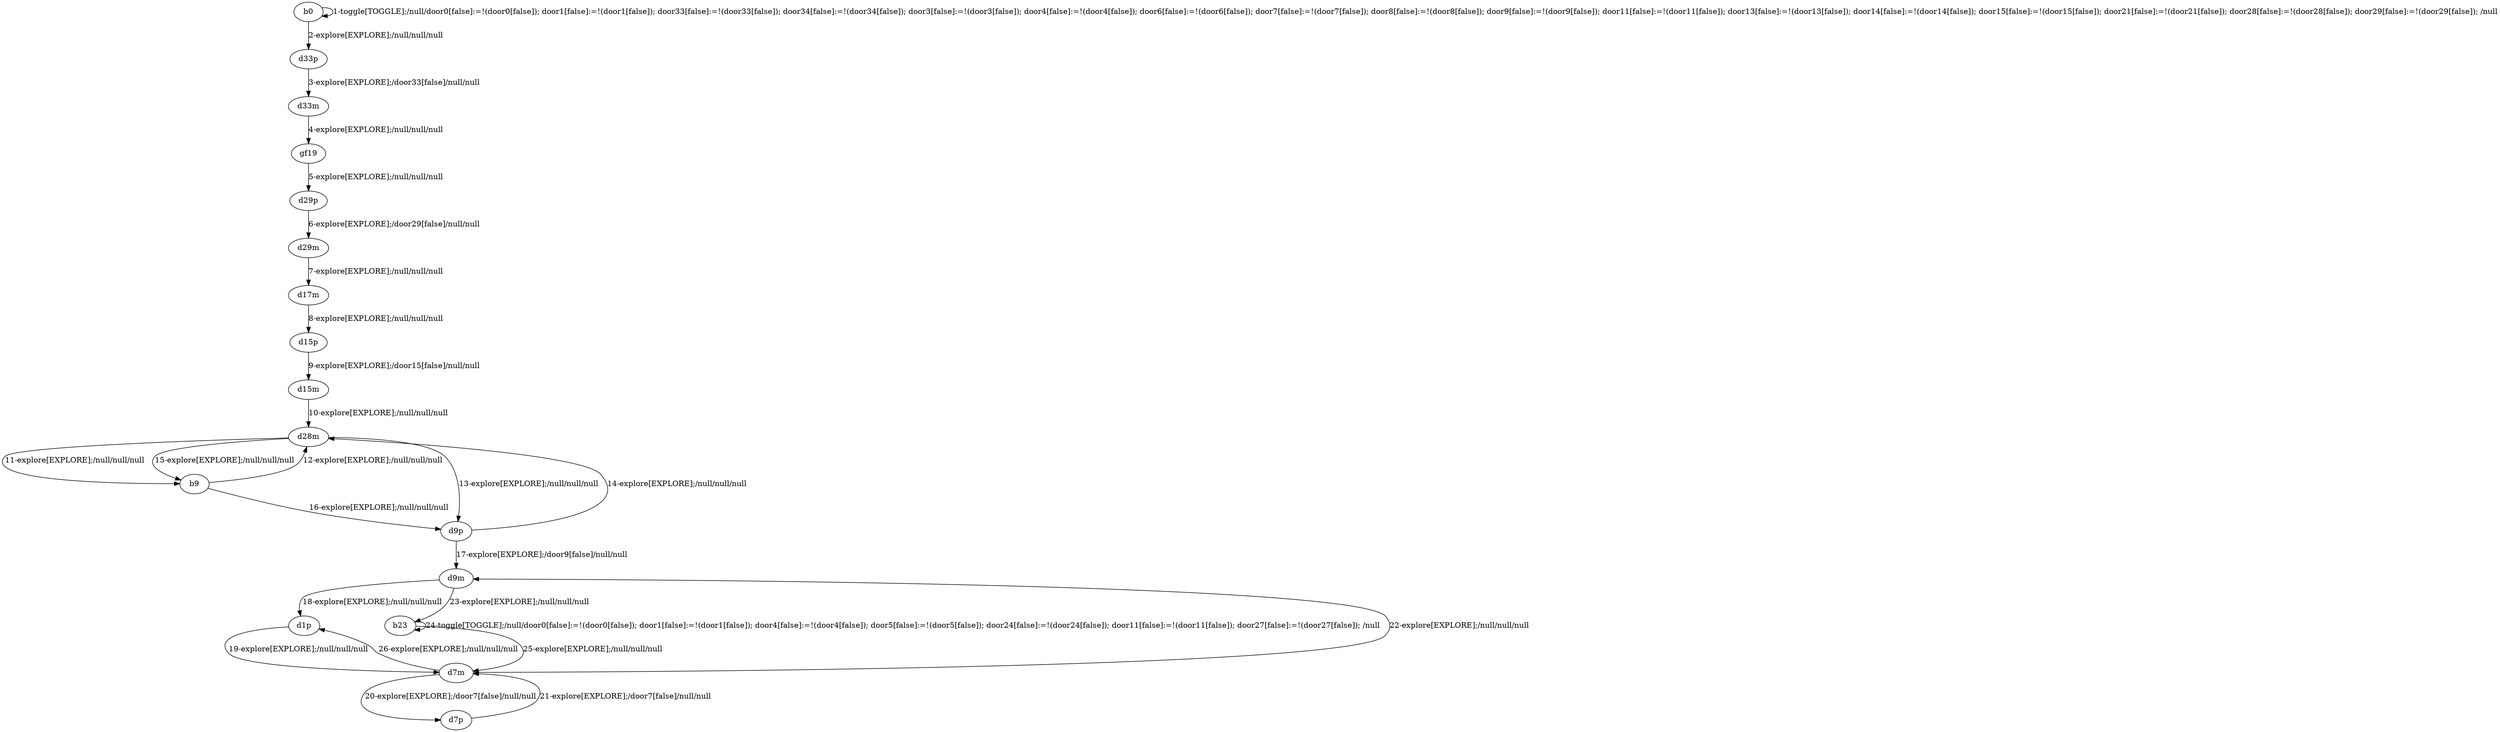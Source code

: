 # Total number of goals covered by this test: 3
# d28m --> d9p
# d1p --> d7m
# b9 --> d28m

digraph g {
"b0" -> "b0" [label = "1-toggle[TOGGLE];/null/door0[false]:=!(door0[false]); door1[false]:=!(door1[false]); door33[false]:=!(door33[false]); door34[false]:=!(door34[false]); door3[false]:=!(door3[false]); door4[false]:=!(door4[false]); door6[false]:=!(door6[false]); door7[false]:=!(door7[false]); door8[false]:=!(door8[false]); door9[false]:=!(door9[false]); door11[false]:=!(door11[false]); door13[false]:=!(door13[false]); door14[false]:=!(door14[false]); door15[false]:=!(door15[false]); door21[false]:=!(door21[false]); door28[false]:=!(door28[false]); door29[false]:=!(door29[false]); /null"];
"b0" -> "d33p" [label = "2-explore[EXPLORE];/null/null/null"];
"d33p" -> "d33m" [label = "3-explore[EXPLORE];/door33[false]/null/null"];
"d33m" -> "gf19" [label = "4-explore[EXPLORE];/null/null/null"];
"gf19" -> "d29p" [label = "5-explore[EXPLORE];/null/null/null"];
"d29p" -> "d29m" [label = "6-explore[EXPLORE];/door29[false]/null/null"];
"d29m" -> "d17m" [label = "7-explore[EXPLORE];/null/null/null"];
"d17m" -> "d15p" [label = "8-explore[EXPLORE];/null/null/null"];
"d15p" -> "d15m" [label = "9-explore[EXPLORE];/door15[false]/null/null"];
"d15m" -> "d28m" [label = "10-explore[EXPLORE];/null/null/null"];
"d28m" -> "b9" [label = "11-explore[EXPLORE];/null/null/null"];
"b9" -> "d28m" [label = "12-explore[EXPLORE];/null/null/null"];
"d28m" -> "d9p" [label = "13-explore[EXPLORE];/null/null/null"];
"d9p" -> "d28m" [label = "14-explore[EXPLORE];/null/null/null"];
"d28m" -> "b9" [label = "15-explore[EXPLORE];/null/null/null"];
"b9" -> "d9p" [label = "16-explore[EXPLORE];/null/null/null"];
"d9p" -> "d9m" [label = "17-explore[EXPLORE];/door9[false]/null/null"];
"d9m" -> "d1p" [label = "18-explore[EXPLORE];/null/null/null"];
"d1p" -> "d7m" [label = "19-explore[EXPLORE];/null/null/null"];
"d7m" -> "d7p" [label = "20-explore[EXPLORE];/door7[false]/null/null"];
"d7p" -> "d7m" [label = "21-explore[EXPLORE];/door7[false]/null/null"];
"d7m" -> "d9m" [label = "22-explore[EXPLORE];/null/null/null"];
"d9m" -> "b23" [label = "23-explore[EXPLORE];/null/null/null"];
"b23" -> "b23" [label = "24-toggle[TOGGLE];/null/door0[false]:=!(door0[false]); door1[false]:=!(door1[false]); door4[false]:=!(door4[false]); door5[false]:=!(door5[false]); door24[false]:=!(door24[false]); door11[false]:=!(door11[false]); door27[false]:=!(door27[false]); /null"];
"b23" -> "d7m" [label = "25-explore[EXPLORE];/null/null/null"];
"d7m" -> "d1p" [label = "26-explore[EXPLORE];/null/null/null"];
}